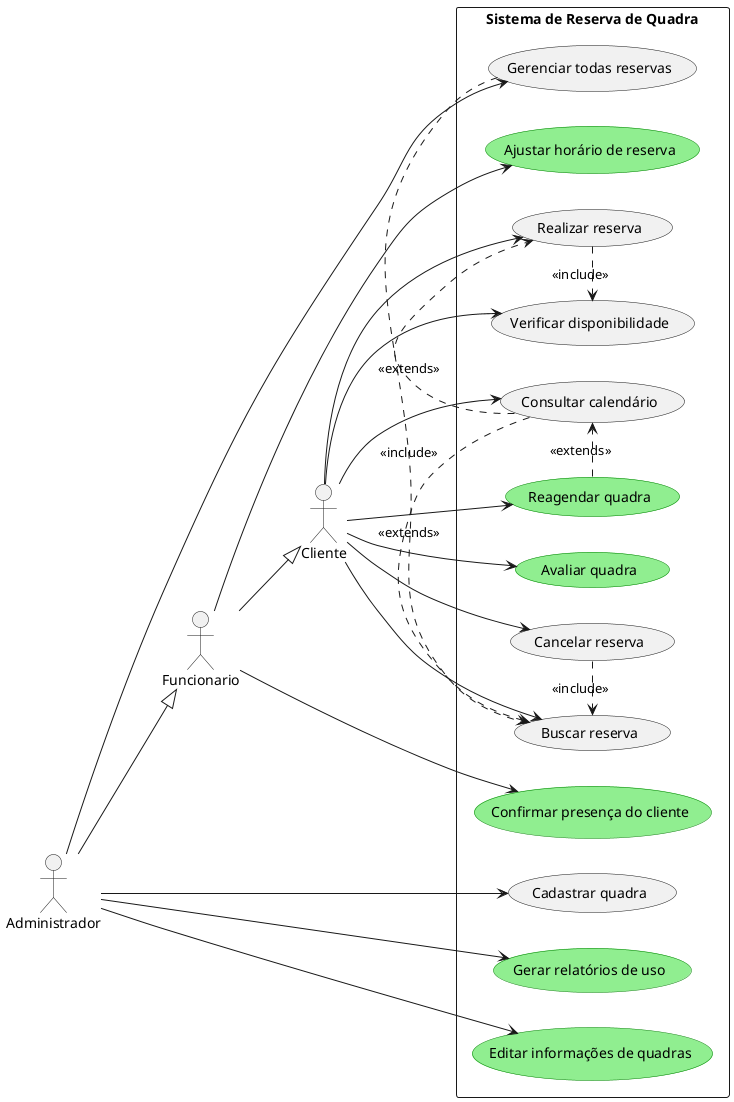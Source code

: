 @startuml
skinparam actorPosition top 
left to right direction 

actor "Cliente" as Cliente
actor "Administrador" as Administrador

rectangle "Sistema de Reserva de Quadra" {
  usecase "Consultar calendário" as CU01
  usecase "Buscar reserva" as CU02
  usecase "Realizar reserva" as CU03
  usecase "Verificar disponibilidade" as CU04
  usecase "Cancelar reserva" as CU05
  usecase "Gerenciar todas reservas" as CU06
  usecase "Cadastrar quadra" as CU07

  ' Mais dois casos de uso para o cliente
  usecase "Avaliar quadra" as CU08 #LightGreen;line:green
  usecase "Reagendar quadra" as CU09 #LightGreen;line:green

  ' Mais dois casos de uso para o administrador
  usecase "Gerar relatórios de uso" as CU10 #LightGreen;line:green
  usecase "Editar informações de quadras" as CU11 #LightGreen;line:green

  ' Casos de uso para o funcionário
  usecase "Confirmar presença do cliente" as CU12 #LightGreen;line:green
  usecase "Ajustar horário de reserva" as CU13 #LightGreen;line:green

  CU05 .> CU02 : <<include>>
  CU03 .> CU04 : <<include>>
  CU06 .> CU02 : <<include>>

  CU01 .> CU03 : <<extends>>
  CU01 .> CU02 : <<extends>>
  CU09 .> CU01 : <<extends>>
}

Cliente --> CU01
Cliente --> CU02
Cliente --> CU03
Cliente --> CU04
Cliente --> CU05

Administrador --|> Funcionario
Administrador --> CU06
Administrador --> CU07


' Mais dois casos de uso para o cliente
Cliente --> CU08
Cliente --> CU09

 ' Herança
Funcionario --|> Cliente

 ' Casos de uso para o funcionário
Funcionario --> CU12
Funcionario --> CU13

' Mais dois casos de uso para o administrador
Administrador --> CU10
Administrador --> CU11

@enduml

